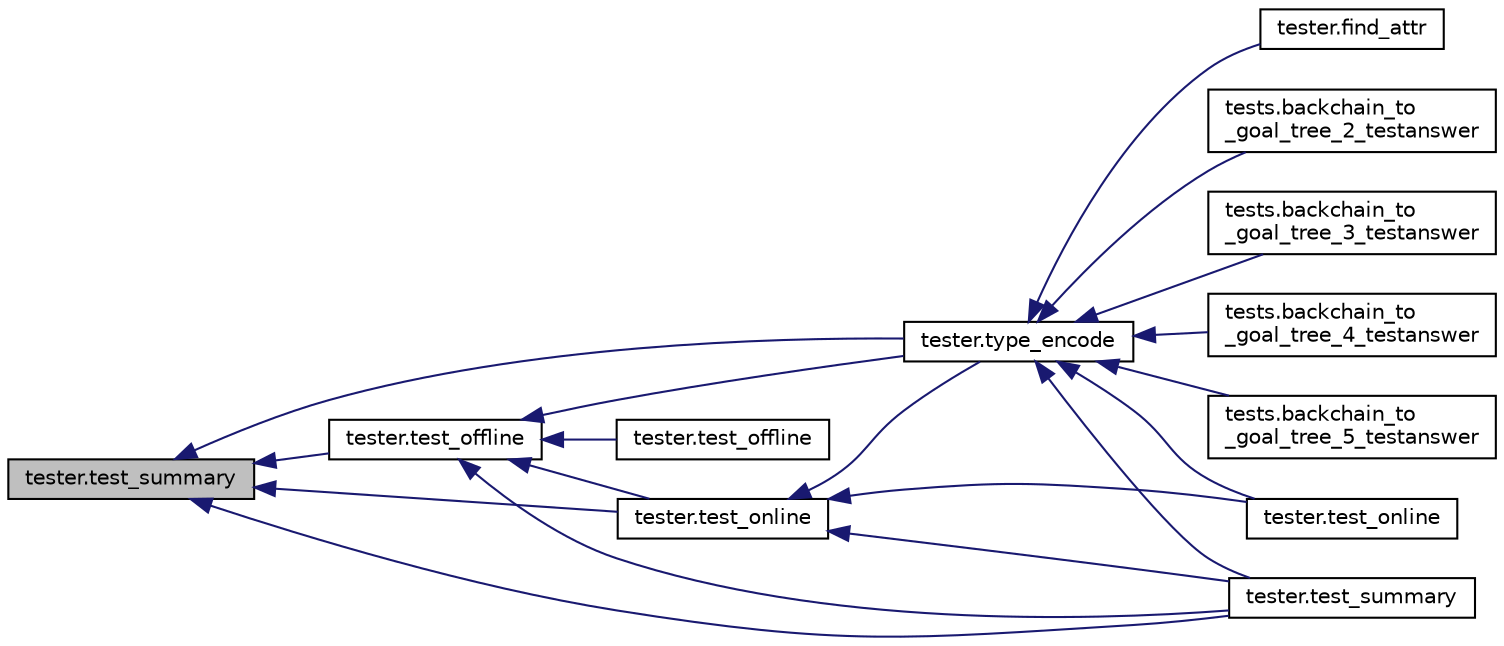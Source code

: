 digraph "tester.test_summary"
{
  edge [fontname="Helvetica",fontsize="10",labelfontname="Helvetica",labelfontsize="10"];
  node [fontname="Helvetica",fontsize="10",shape=record];
  rankdir="LR";
  Node1 [label="tester.test_summary",height=0.2,width=0.4,color="black", fillcolor="grey75", style="filled", fontcolor="black"];
  Node1 -> Node2 [dir="back",color="midnightblue",fontsize="10",style="solid",fontname="Helvetica"];
  Node2 [label="tester.test_offline",height=0.2,width=0.4,color="black", fillcolor="white", style="filled",URL="$namespacetester.html#a1327ef384b1cbd6f10cf76d2cd4a6a97"];
  Node2 -> Node3 [dir="back",color="midnightblue",fontsize="10",style="solid",fontname="Helvetica"];
  Node3 [label="tester.test_online",height=0.2,width=0.4,color="black", fillcolor="white", style="filled",URL="$namespacetester.html#a05f28fdefc42c5729e56a320573d6cf9"];
  Node3 -> Node4 [dir="back",color="midnightblue",fontsize="10",style="solid",fontname="Helvetica"];
  Node4 [label="tester.type_encode",height=0.2,width=0.4,color="black", fillcolor="white", style="filled",URL="$namespacetester.html#ab0070cd7f476a591eddf95f7e39a3536"];
  Node4 -> Node5 [dir="back",color="midnightblue",fontsize="10",style="solid",fontname="Helvetica"];
  Node5 [label="tester.find_attr",height=0.2,width=0.4,color="black", fillcolor="white", style="filled",URL="$namespacetester.html#a7584d50b37dbb2865da4c1e24eddd9e9"];
  Node4 -> Node6 [dir="back",color="midnightblue",fontsize="10",style="solid",fontname="Helvetica"];
  Node6 [label="tester.test_online",height=0.2,width=0.4,color="black", fillcolor="white", style="filled",URL="$namespacetester.html#a442800266f41e51c108219d4a1e11330"];
  Node4 -> Node7 [dir="back",color="midnightblue",fontsize="10",style="solid",fontname="Helvetica"];
  Node7 [label="tester.test_summary",height=0.2,width=0.4,color="black", fillcolor="white", style="filled",URL="$namespacetester.html#ae3beeb9c73f38d965e46c52c1c5eb155"];
  Node4 -> Node8 [dir="back",color="midnightblue",fontsize="10",style="solid",fontname="Helvetica"];
  Node8 [label="tests.backchain_to\l_goal_tree_2_testanswer",height=0.2,width=0.4,color="black", fillcolor="white", style="filled",URL="$namespacetests.html#a24f12472a2f3d045583e3a1e03af88df"];
  Node4 -> Node9 [dir="back",color="midnightblue",fontsize="10",style="solid",fontname="Helvetica"];
  Node9 [label="tests.backchain_to\l_goal_tree_3_testanswer",height=0.2,width=0.4,color="black", fillcolor="white", style="filled",URL="$namespacetests.html#a219d9713f1dc40f384d24f13be881b8e"];
  Node4 -> Node10 [dir="back",color="midnightblue",fontsize="10",style="solid",fontname="Helvetica"];
  Node10 [label="tests.backchain_to\l_goal_tree_4_testanswer",height=0.2,width=0.4,color="black", fillcolor="white", style="filled",URL="$namespacetests.html#ad0f26c96cd1563b8859472371eafe0de"];
  Node4 -> Node11 [dir="back",color="midnightblue",fontsize="10",style="solid",fontname="Helvetica"];
  Node11 [label="tests.backchain_to\l_goal_tree_5_testanswer",height=0.2,width=0.4,color="black", fillcolor="white", style="filled",URL="$namespacetests.html#a713e7a631dbf9c55a2491cf636958a97"];
  Node3 -> Node6 [dir="back",color="midnightblue",fontsize="10",style="solid",fontname="Helvetica"];
  Node3 -> Node7 [dir="back",color="midnightblue",fontsize="10",style="solid",fontname="Helvetica"];
  Node2 -> Node4 [dir="back",color="midnightblue",fontsize="10",style="solid",fontname="Helvetica"];
  Node2 -> Node12 [dir="back",color="midnightblue",fontsize="10",style="solid",fontname="Helvetica"];
  Node12 [label="tester.test_offline",height=0.2,width=0.4,color="black", fillcolor="white", style="filled",URL="$namespacetester.html#a5ffdb1a4477c502497214f3abb1aba92"];
  Node2 -> Node7 [dir="back",color="midnightblue",fontsize="10",style="solid",fontname="Helvetica"];
  Node1 -> Node3 [dir="back",color="midnightblue",fontsize="10",style="solid",fontname="Helvetica"];
  Node1 -> Node4 [dir="back",color="midnightblue",fontsize="10",style="solid",fontname="Helvetica"];
  Node1 -> Node7 [dir="back",color="midnightblue",fontsize="10",style="solid",fontname="Helvetica"];
}

